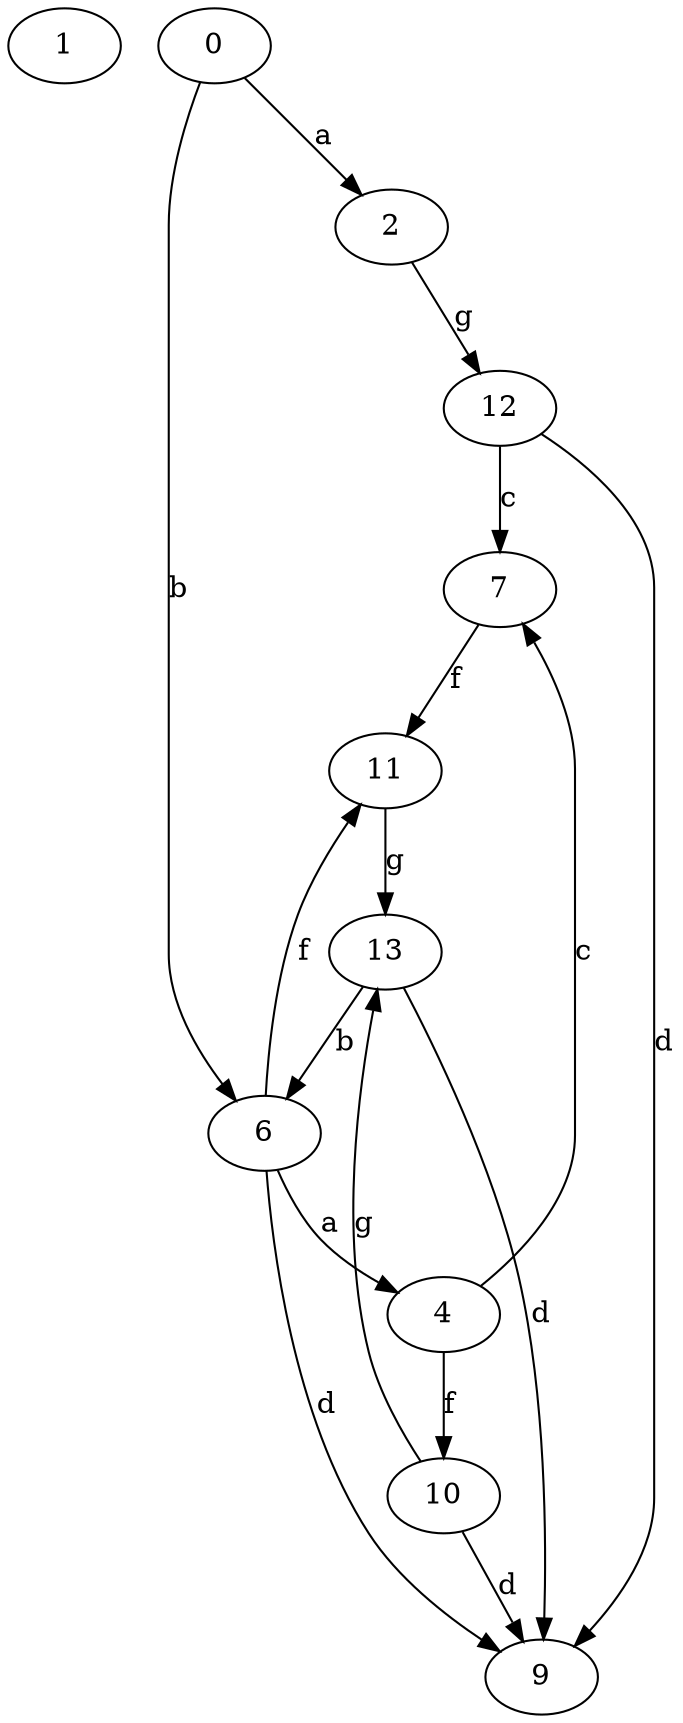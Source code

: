 strict digraph  {
1;
2;
4;
6;
7;
9;
0;
10;
11;
12;
13;
2 -> 12  [label=g];
4 -> 7  [label=c];
4 -> 10  [label=f];
6 -> 4  [label=a];
6 -> 9  [label=d];
6 -> 11  [label=f];
7 -> 11  [label=f];
0 -> 2  [label=a];
0 -> 6  [label=b];
10 -> 9  [label=d];
10 -> 13  [label=g];
11 -> 13  [label=g];
12 -> 7  [label=c];
12 -> 9  [label=d];
13 -> 6  [label=b];
13 -> 9  [label=d];
}
